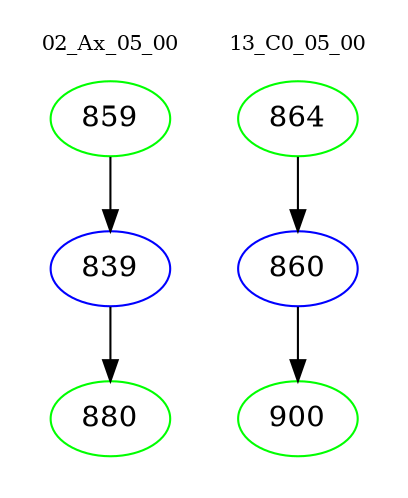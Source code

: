 digraph{
subgraph cluster_0 {
color = white
label = "02_Ax_05_00";
fontsize=10;
T0_859 [label="859", color="green"]
T0_859 -> T0_839 [color="black"]
T0_839 [label="839", color="blue"]
T0_839 -> T0_880 [color="black"]
T0_880 [label="880", color="green"]
}
subgraph cluster_1 {
color = white
label = "13_C0_05_00";
fontsize=10;
T1_864 [label="864", color="green"]
T1_864 -> T1_860 [color="black"]
T1_860 [label="860", color="blue"]
T1_860 -> T1_900 [color="black"]
T1_900 [label="900", color="green"]
}
}
